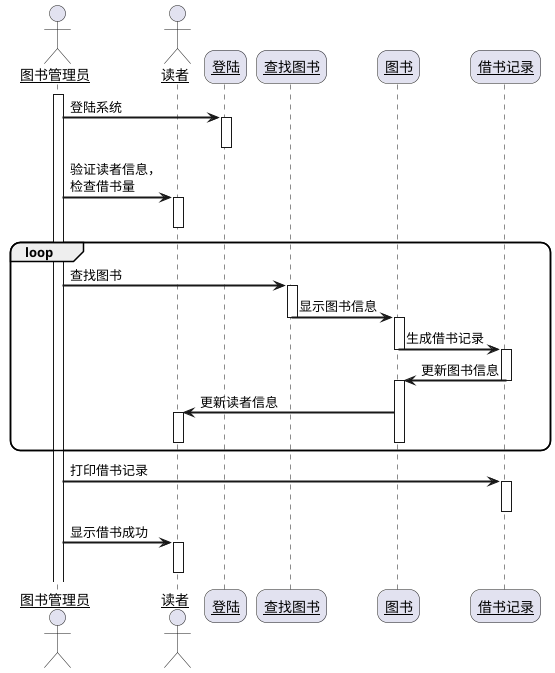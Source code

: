 @startuml
skinparam sequenceArrowThickness 2
skinparam roundcorner 20
skinparam maxmessagesize 60
skinparam sequenceParticipant underline
actor 图书管理员
actor "读者" as a
participant "登陆" as b
participant "查找图书" as c
participant "图书" as d
participant "借书记录" as e

activate 图书管理员
图书管理员 -> b: 登陆系统
activate b
deactivate b
图书管理员 -> a: 验证读者信息，检查借书量
activate a
deactivate a
loop
图书管理员 -> c:查找图书
activate c
c-> d: 显示图书信息
deactivate c
activate d
d-> e: 生成借书记录
deactivate d
activate e
e-> d:更新图书信息
deactivate e
activate d
d-> a:更新读者信息
activate a
deactivate d
deactivate a
end
图书管理员 -> e:打印借书记录
activate e
deactivate e
图书管理员->a: 显示借书成功
activate a
deactivate a

@enduml